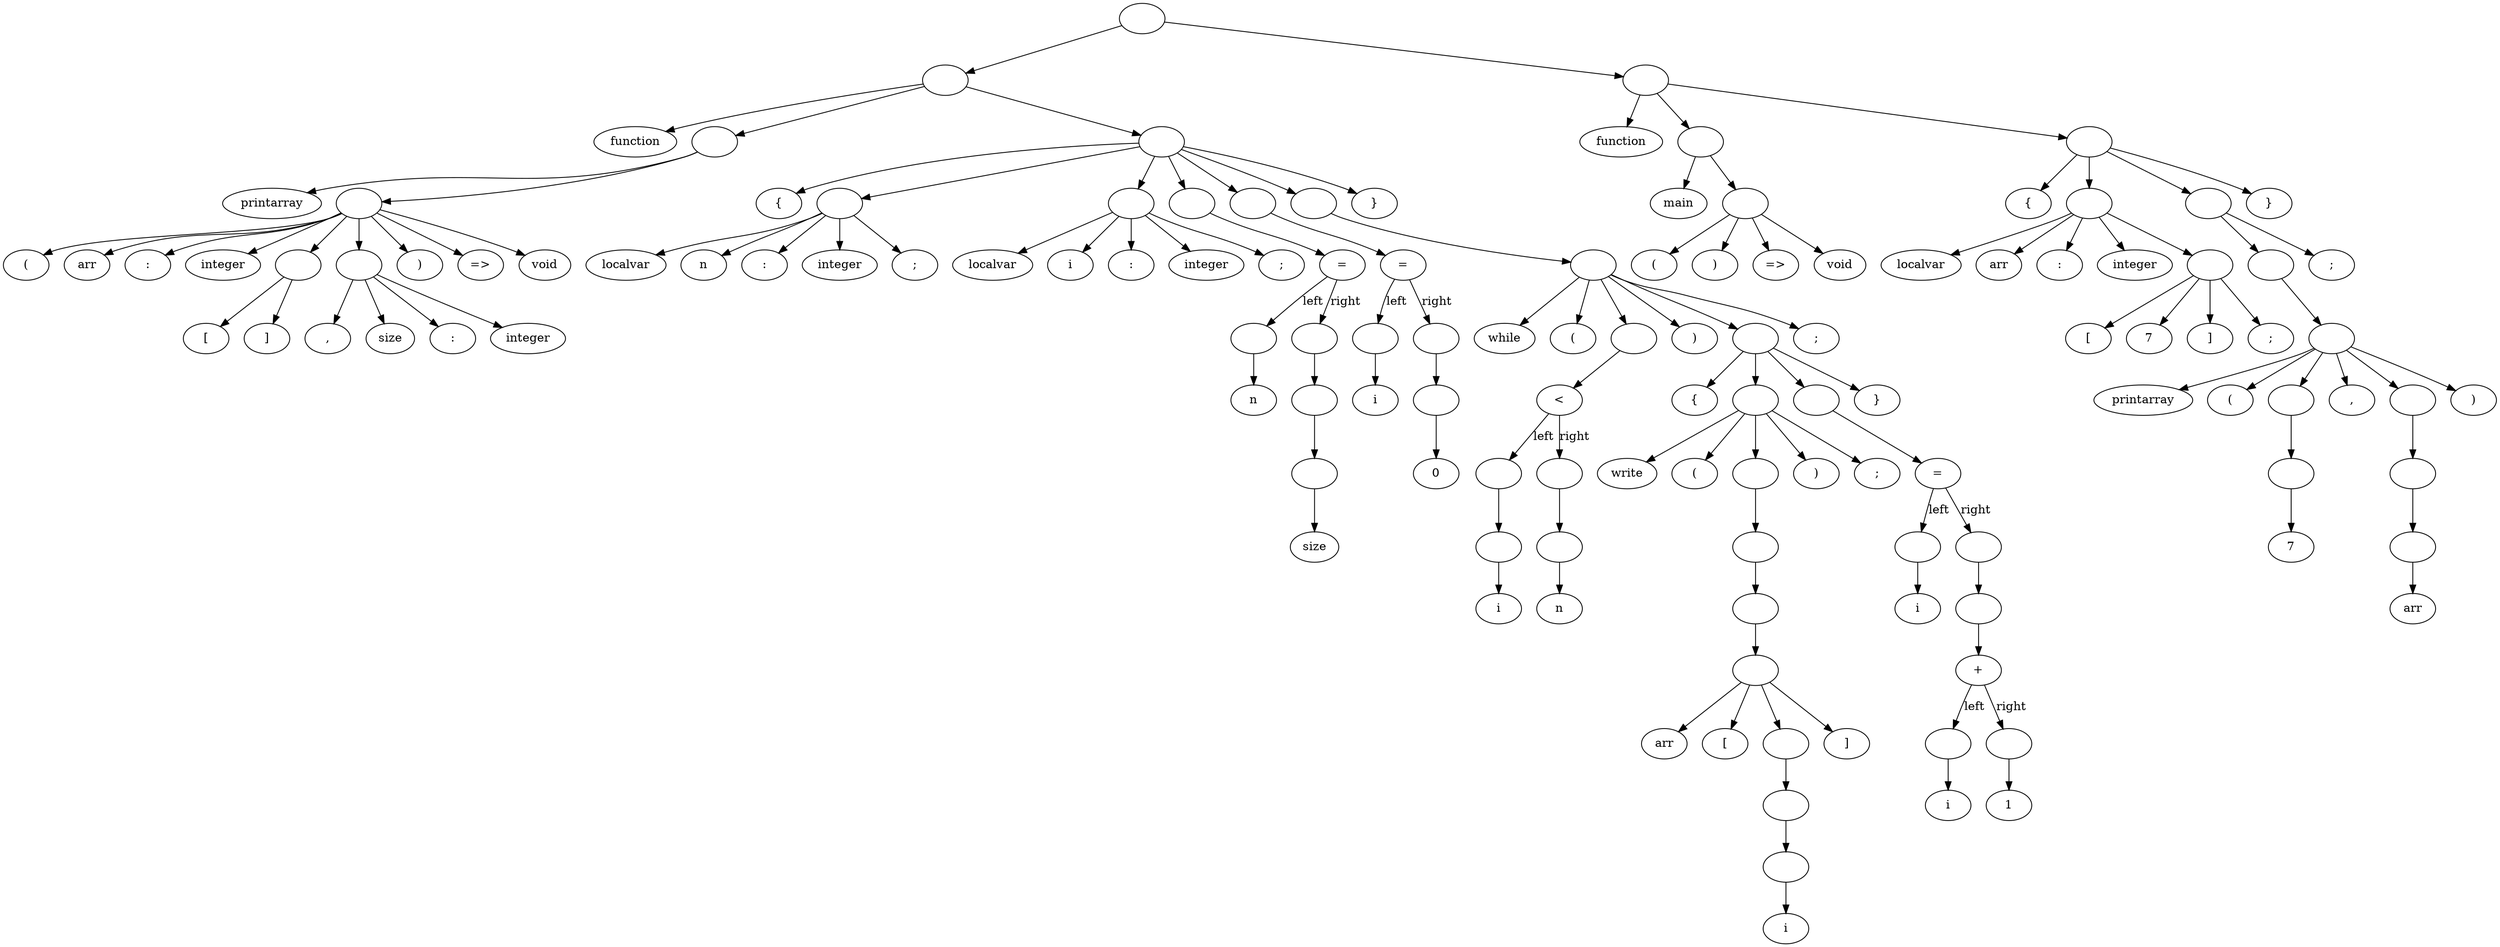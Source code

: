 digraph AST {
node55530882 [label=""]
node55530882 -> node30015890
node30015890 [label=""]
node30015890 -> node1707556
node1707556 [label="function"]
node30015890 -> node15368010
node15368010 [label=""]
node15368010 -> node4094363
node4094363 [label="printarray"]
node15368010 -> node36849274
node36849274 [label=""]
node36849274 -> node63208015
node63208015 [label="("]
node36849274 -> node32001227
node32001227 [label="arr"]
node36849274 -> node19575591
node19575591 [label=":"]
node36849274 -> node41962596
node41962596 [label="integer"]
node36849274 -> node42119052
node42119052 [label=""]
node42119052 -> node43527150
node43527150 [label="["]
node42119052 -> node56200037
node56200037 [label="]"]
node36849274 -> node36038289
node36038289 [label=""]
node36038289 -> node55909147
node55909147 [label=","]
node36038289 -> node33420276
node33420276 [label="size"]
node36038289 -> node32347029
node32347029 [label=":"]
node36038289 -> node22687807
node22687807 [label="integer"]
node36849274 -> node2863675
node2863675 [label=")"]
node36849274 -> node25773083
node25773083 [label="=>"]
node36849274 -> node30631159
node30631159 [label="void"]
node30015890 -> node7244975
node7244975 [label=""]
node7244975 -> node65204782
node65204782 [label="{"]
node7244975 -> node49972132
node49972132 [label=""]
node49972132 -> node47096010
node47096010 [label="localvar"]
node49972132 -> node21210914
node21210914 [label="n"]
node49972132 -> node56680499
node56680499 [label=":"]
node49972132 -> node40362448
node40362448 [label="integer"]
node49972132 -> node27717712
node27717712 [label=";"]
node7244975 -> node48132822
node48132822 [label=""]
node48132822 -> node30542218
node30542218 [label="localvar"]
node48132822 -> node6444509
node6444509 [label="i"]
node48132822 -> node58000584
node58000584 [label=":"]
node48132822 -> node52243212
node52243212 [label="integer"]
node48132822 -> node426867
node426867 [label=";"]
node7244975 -> node3841804
node3841804 [label=""]
node3841804 -> node34576242
node34576242 [label="="]
node34576242 -> node42750725 [label="left"]
node42750725 [label=""]
node42750725 -> node49212206
node49212206 [label="n"]
node34576242 -> node40256670 [label="right"]
node40256670 [label=""]
node40256670 -> node26765710
node26765710 [label=""]
node26765710 -> node39564799
node39564799 [label=""]
node39564799 -> node20538874
node20538874 [label="size"]
node7244975 -> node50632145
node50632145 [label=""]
node50632145 -> node53036123
node53036123 [label="="]
node53036123 -> node7563067 [label="left"]
node7563067 [label=""]
node7563067 -> node958745
node958745 [label="i"]
node53036123 -> node8628710 [label="right"]
node8628710 [label=""]
node8628710 -> node10549531
node10549531 [label=""]
node10549531 -> node27836922
node27836922 [label="0"]
node7244975 -> node49205706
node49205706 [label=""]
node49205706 -> node40198173
node40198173 [label=""]
node40198173 -> node26239245
node26239245 [label="while"]
node40198173 -> node34826618
node34826618 [label="("]
node40198173 -> node45004109
node45004109 [label=""]
node45004109 -> node2383799
node2383799 [label="<"]
node2383799 -> node21454193 [label="left"]
node21454193 [label=""]
node21454193 -> node58870012
node58870012 [label=""]
node58870012 -> node60068066
node60068066 [label="i"]
node2383799 -> node3741682 [label="right"]
node3741682 [label=""]
node3741682 -> node33675143
node33675143 [label=""]
node33675143 -> node34640832
node34640832 [label="n"]
node40198173 -> node43332040
node43332040 [label=")"]
node40198173 -> node54444047
node54444047 [label=""]
node54444047 -> node20234383
node20234383 [label="{"]
node54444047 -> node47891719
node47891719 [label=""]
node47891719 -> node28372289
node28372289 [label="write"]
node47891719 -> node54024015
node54024015 [label="("]
node47891719 -> node16454088
node16454088 [label=""]
node16454088 -> node13869071
node13869071 [label=""]
node13869071 -> node57712780
node57712780 [label=""]
node57712780 -> node49652976
node49652976 [label=""]
node49652976 -> node44223604
node44223604 [label="arr"]
node49652976 -> node62468121
node62468121 [label="["]
node49652976 -> node25342185
node25342185 [label=""]
node25342185 -> node26753075
node26753075 [label=""]
node26753075 -> node39451090
node39451090 [label=""]
node39451090 -> node19515494
node19515494 [label="i"]
node49652976 -> node41421720
node41421720 [label="]"]
node47891719 -> node37251161
node37251161 [label=")"]
node47891719 -> node66824994
node66824994 [label=";"]
node54444047 -> node64554036
node64554036 [label=""]
node64554036 -> node44115416
node44115416 [label="="]
node44115416 -> node61494432 [label="left"]
node61494432 [label=""]
node61494432 -> node16578980
node16578980 [label="i"]
node44115416 -> node14993092 [label="right"]
node14993092 [label=""]
node14993092 -> node720107
node720107 [label=""]
node720107 -> node6480969
node6480969 [label="+"]
node6480969 -> node58328727 [label="left"]
node58328727 [label=""]
node58328727 -> node55196503
node55196503 [label="i"]
node6480969 -> node27006480 [label="right"]
node27006480 [label=""]
node27006480 -> node41731733
node41731733 [label="1"]
node54444047 -> node40041277
node40041277 [label="}"]
node40198173 -> node24827179
node24827179 [label=";"]
node7244975 -> node22118023
node22118023 [label="}"]
node55530882 -> node64844482
node64844482 [label=""]
node64844482 -> node46729429
node46729429 [label="function"]
node64844482 -> node17911681
node17911681 [label=""]
node17911681 -> node26987408
node26987408 [label="main"]
node17911681 -> node41560081
node41560081 [label=""]
node41560081 -> node38496415
node38496415 [label="("]
node41560081 -> node10923418
node10923418 [label=")"]
node41560081 -> node31201899
node31201899 [label="=>"]
node41560081 -> node12381635
node12381635 [label="void"]
node64844482 -> node44325851
node44325851 [label=""]
node44325851 -> node63388340
node63388340 [label="{"]
node44325851 -> node33624151
node33624151 [label=""]
node33624151 -> node34181910
node34181910 [label="localvar"]
node33624151 -> node39201736
node39201736 [label="arr"]
node33624151 -> node17271312
node17271312 [label=":"]
node33624151 -> node21224086
node21224086 [label="integer"]
node33624151 -> node56799051
node56799051 [label=""]
node56799051 -> node41429416
node41429416 [label="["]
node56799051 -> node37320431
node37320431 [label="7"]
node56799051 -> node339559
node339559 [label="]"]
node56799051 -> node3056034
node3056034 [label=";"]
node44325851 -> node27504314
node27504314 [label=""]
node27504314 -> node46212239
node46212239 [label=""]
node46212239 -> node13256970
node13256970 [label=""]
node13256970 -> node52203868
node52203868 [label="printarray"]
node13256970 -> node72766
node72766 [label="("]
node13256970 -> node654897
node654897 [label=""]
node654897 -> node5894079
node5894079 [label=""]
node5894079 -> node53046711
node53046711 [label="7"]
node13256970 -> node7658356
node7658356 [label=","]
node13256970 -> node1816341
node1816341 [label=""]
node1816341 -> node16347077
node16347077 [label=""]
node16347077 -> node12905972
node12905972 [label=""]
node12905972 -> node49044892
node49044892 [label="arr"]
node13256970 -> node38750844
node38750844 [label=")"]
node27504314 -> node13213278
node13213278 [label=";"]
node44325851 -> node51810644
node51810644 [label="}"]
}
